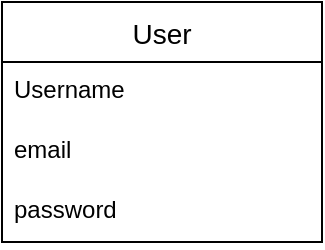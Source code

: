 <mxfile version="23.0.2" type="github">
  <diagram name="Страница — 1" id="khPRsXV2Vx_UdN9-h0ua">
    <mxGraphModel dx="1050" dy="541" grid="1" gridSize="10" guides="1" tooltips="1" connect="1" arrows="1" fold="1" page="1" pageScale="1" pageWidth="827" pageHeight="1169" math="0" shadow="0">
      <root>
        <mxCell id="0" />
        <mxCell id="1" parent="0" />
        <mxCell id="fL72pPpjbDQKzPb8PQAC-1" value="User" style="swimlane;fontStyle=0;childLayout=stackLayout;horizontal=1;startSize=30;horizontalStack=0;resizeParent=1;resizeParentMax=0;resizeLast=0;collapsible=1;marginBottom=0;align=center;fontSize=14;" vertex="1" parent="1">
          <mxGeometry x="330" y="230" width="160" height="120" as="geometry">
            <mxRectangle x="330" y="230" width="70" height="30" as="alternateBounds" />
          </mxGeometry>
        </mxCell>
        <mxCell id="fL72pPpjbDQKzPb8PQAC-2" value="Username" style="text;strokeColor=none;fillColor=none;spacingLeft=4;spacingRight=4;overflow=hidden;rotatable=0;points=[[0,0.5],[1,0.5]];portConstraint=eastwest;fontSize=12;whiteSpace=wrap;html=1;" vertex="1" parent="fL72pPpjbDQKzPb8PQAC-1">
          <mxGeometry y="30" width="160" height="30" as="geometry" />
        </mxCell>
        <mxCell id="fL72pPpjbDQKzPb8PQAC-3" value="email" style="text;strokeColor=none;fillColor=none;spacingLeft=4;spacingRight=4;overflow=hidden;rotatable=0;points=[[0,0.5],[1,0.5]];portConstraint=eastwest;fontSize=12;whiteSpace=wrap;html=1;" vertex="1" parent="fL72pPpjbDQKzPb8PQAC-1">
          <mxGeometry y="60" width="160" height="30" as="geometry" />
        </mxCell>
        <mxCell id="fL72pPpjbDQKzPb8PQAC-4" value="password" style="text;strokeColor=none;fillColor=none;spacingLeft=4;spacingRight=4;overflow=hidden;rotatable=0;points=[[0,0.5],[1,0.5]];portConstraint=eastwest;fontSize=12;whiteSpace=wrap;html=1;" vertex="1" parent="fL72pPpjbDQKzPb8PQAC-1">
          <mxGeometry y="90" width="160" height="30" as="geometry" />
        </mxCell>
      </root>
    </mxGraphModel>
  </diagram>
</mxfile>
